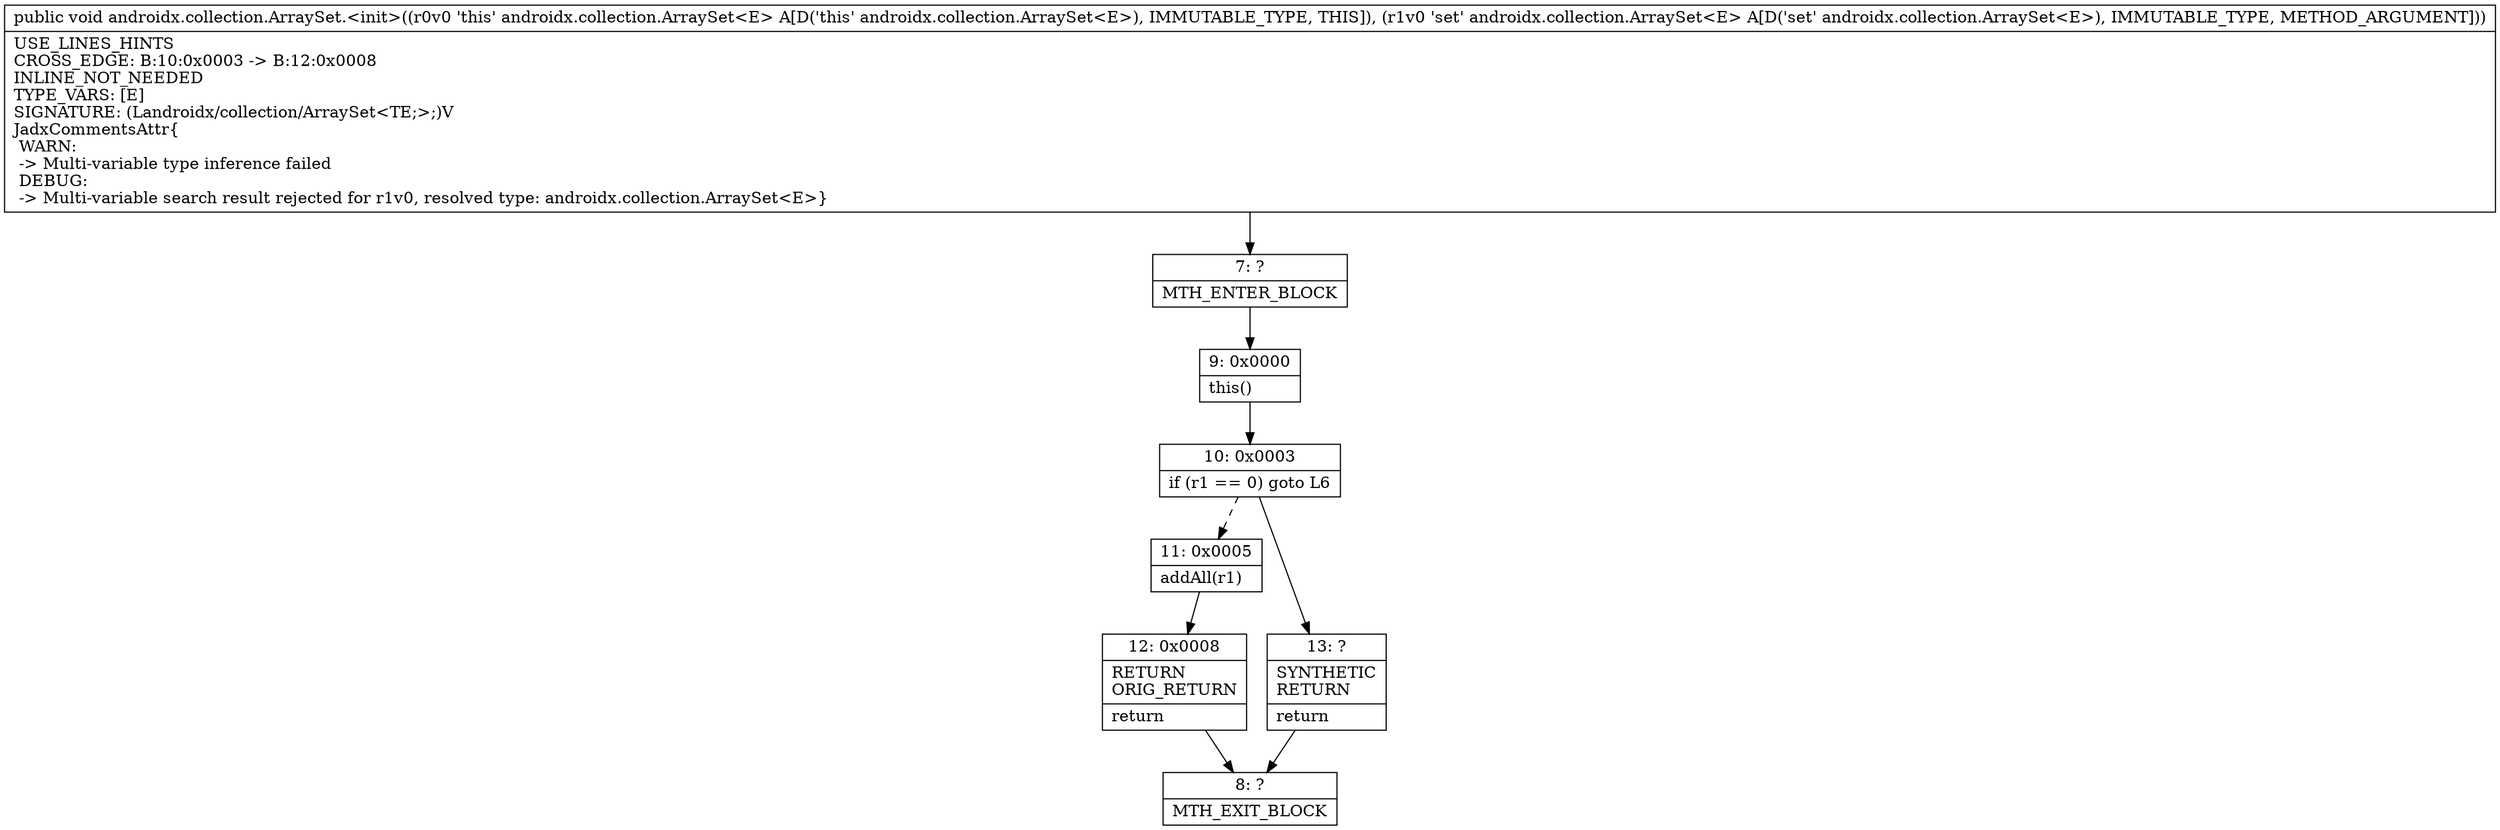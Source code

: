 digraph "CFG forandroidx.collection.ArraySet.\<init\>(Landroidx\/collection\/ArraySet;)V" {
Node_7 [shape=record,label="{7\:\ ?|MTH_ENTER_BLOCK\l}"];
Node_9 [shape=record,label="{9\:\ 0x0000|this()\l}"];
Node_10 [shape=record,label="{10\:\ 0x0003|if (r1 == 0) goto L6\l}"];
Node_11 [shape=record,label="{11\:\ 0x0005|addAll(r1)\l}"];
Node_12 [shape=record,label="{12\:\ 0x0008|RETURN\lORIG_RETURN\l|return\l}"];
Node_8 [shape=record,label="{8\:\ ?|MTH_EXIT_BLOCK\l}"];
Node_13 [shape=record,label="{13\:\ ?|SYNTHETIC\lRETURN\l|return\l}"];
MethodNode[shape=record,label="{public void androidx.collection.ArraySet.\<init\>((r0v0 'this' androidx.collection.ArraySet\<E\> A[D('this' androidx.collection.ArraySet\<E\>), IMMUTABLE_TYPE, THIS]), (r1v0 'set' androidx.collection.ArraySet\<E\> A[D('set' androidx.collection.ArraySet\<E\>), IMMUTABLE_TYPE, METHOD_ARGUMENT]))  | USE_LINES_HINTS\lCROSS_EDGE: B:10:0x0003 \-\> B:12:0x0008\lINLINE_NOT_NEEDED\lTYPE_VARS: [E]\lSIGNATURE: (Landroidx\/collection\/ArraySet\<TE;\>;)V\lJadxCommentsAttr\{\l WARN: \l \-\> Multi\-variable type inference failed\l DEBUG: \l \-\> Multi\-variable search result rejected for r1v0, resolved type: androidx.collection.ArraySet\<E\>\}\l}"];
MethodNode -> Node_7;Node_7 -> Node_9;
Node_9 -> Node_10;
Node_10 -> Node_11[style=dashed];
Node_10 -> Node_13;
Node_11 -> Node_12;
Node_12 -> Node_8;
Node_13 -> Node_8;
}

